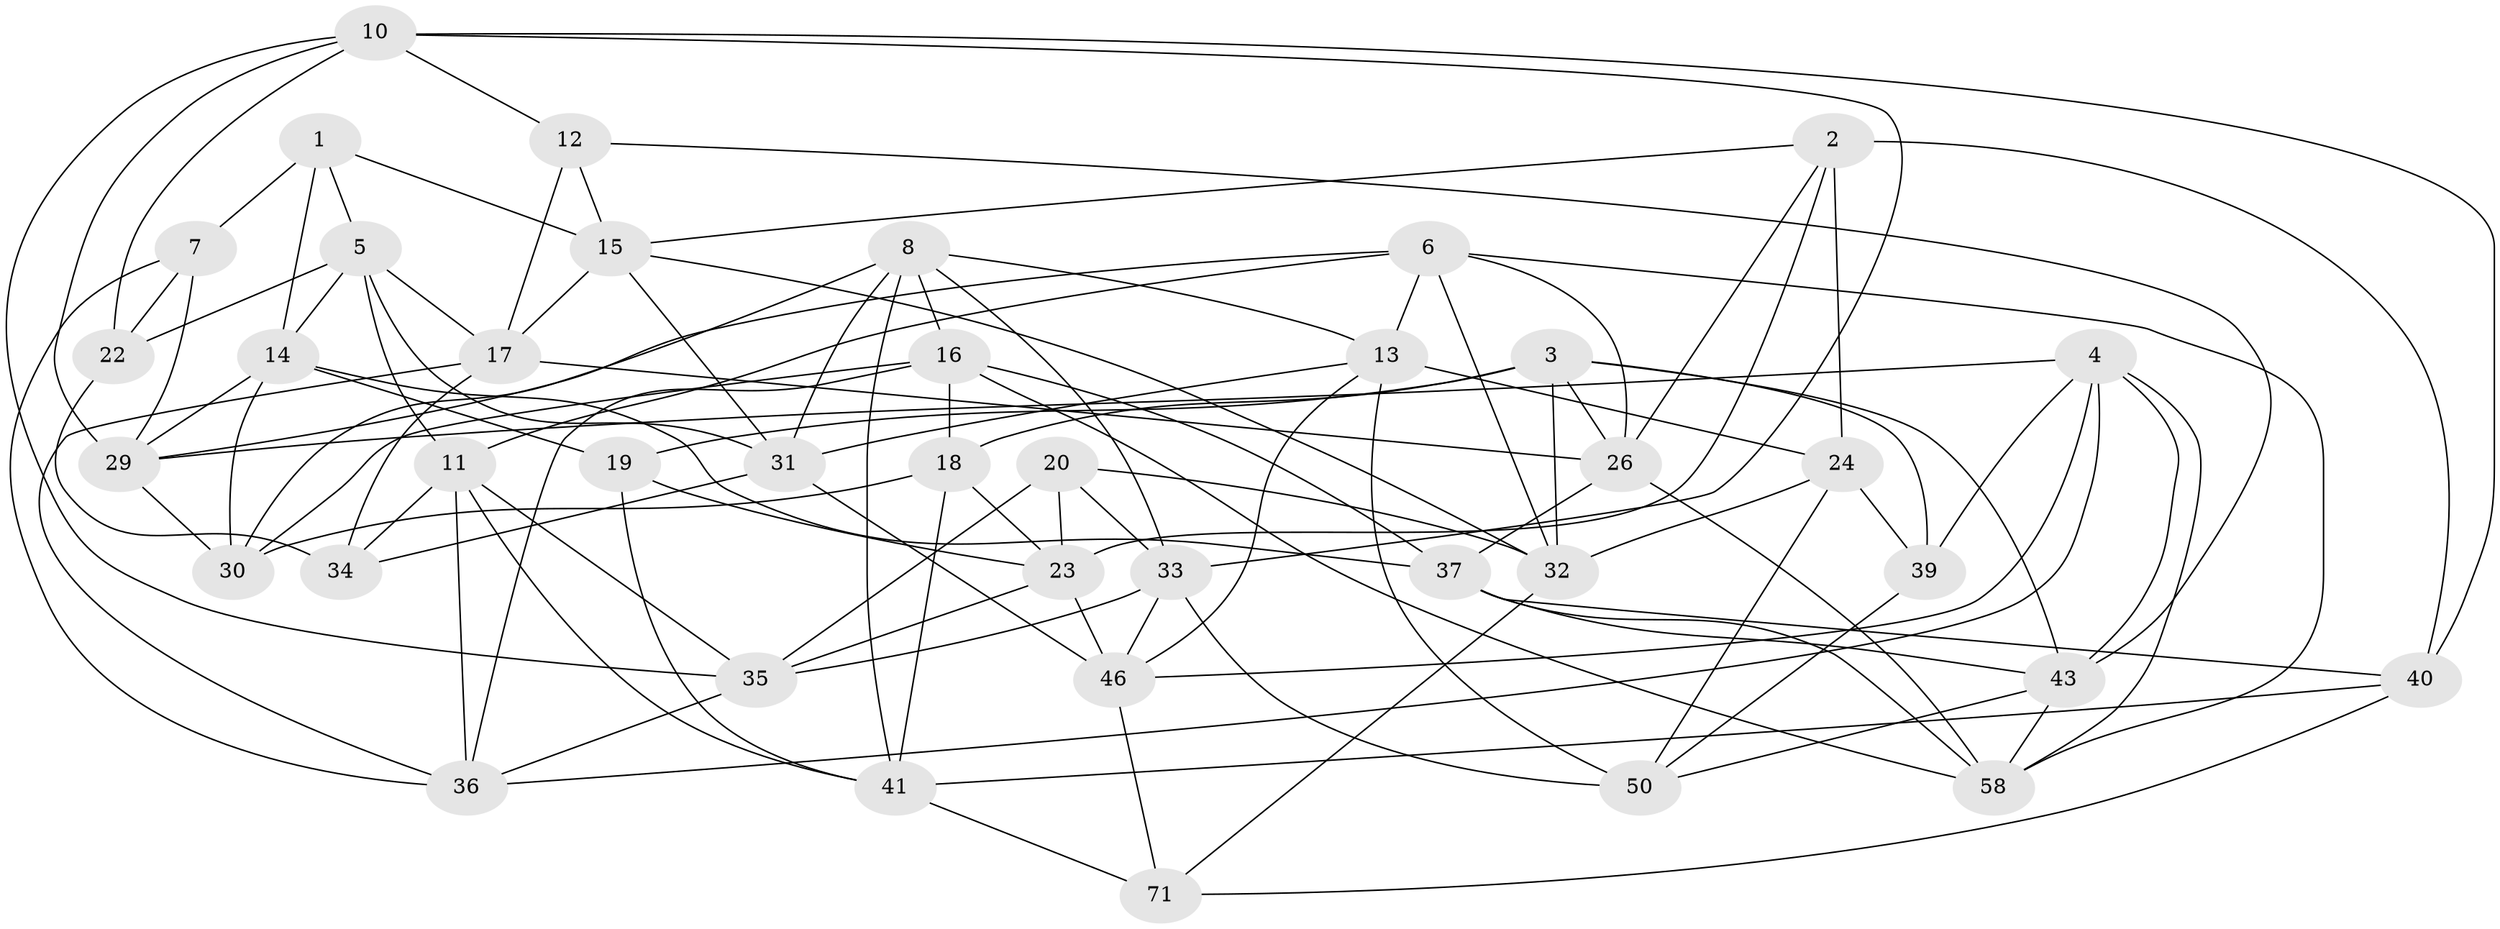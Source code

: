 // original degree distribution, {4: 1.0}
// Generated by graph-tools (version 1.1) at 2025/11/02/27/25 16:11:49]
// undirected, 40 vertices, 108 edges
graph export_dot {
graph [start="1"]
  node [color=gray90,style=filled];
  1;
  2 [super="+49"];
  3 [super="+27"];
  4 [super="+47"];
  5 [super="+64"];
  6 [super="+9"];
  7;
  8 [super="+60"];
  10 [super="+54"];
  11 [super="+48"];
  12;
  13 [super="+28"];
  14 [super="+21"];
  15 [super="+38"];
  16 [super="+45"];
  17 [super="+42"];
  18 [super="+55"];
  19;
  20;
  22;
  23 [super="+25"];
  24 [super="+52"];
  26 [super="+63"];
  29 [super="+59"];
  30 [super="+56"];
  31 [super="+62"];
  32 [super="+70"];
  33 [super="+57"];
  34;
  35 [super="+53"];
  36 [super="+51"];
  37 [super="+68"];
  39;
  40 [super="+67"];
  41 [super="+44"];
  43 [super="+69"];
  46 [super="+65"];
  50 [super="+61"];
  58 [super="+66"];
  71;
  1 -- 7;
  1 -- 5;
  1 -- 15;
  1 -- 14;
  2 -- 24;
  2 -- 15;
  2 -- 23;
  2 -- 40 [weight=2];
  2 -- 26;
  3 -- 39;
  3 -- 26;
  3 -- 43;
  3 -- 32;
  3 -- 19;
  3 -- 18;
  4 -- 29;
  4 -- 39;
  4 -- 43;
  4 -- 36;
  4 -- 46;
  4 -- 58;
  5 -- 22;
  5 -- 14;
  5 -- 31;
  5 -- 11;
  5 -- 17;
  6 -- 11;
  6 -- 58;
  6 -- 32;
  6 -- 13;
  6 -- 29;
  6 -- 26;
  7 -- 22;
  7 -- 29;
  7 -- 36;
  8 -- 33;
  8 -- 31;
  8 -- 13;
  8 -- 16;
  8 -- 30;
  8 -- 41;
  10 -- 22;
  10 -- 29;
  10 -- 40;
  10 -- 33;
  10 -- 12;
  10 -- 35;
  11 -- 36;
  11 -- 41;
  11 -- 34;
  11 -- 35;
  12 -- 17;
  12 -- 43;
  12 -- 15;
  13 -- 24;
  13 -- 31;
  13 -- 50;
  13 -- 46;
  14 -- 19;
  14 -- 29;
  14 -- 37;
  14 -- 30;
  15 -- 31;
  15 -- 17;
  15 -- 32;
  16 -- 37;
  16 -- 18;
  16 -- 36;
  16 -- 30;
  16 -- 58;
  17 -- 34;
  17 -- 36;
  17 -- 26;
  18 -- 30 [weight=2];
  18 -- 23;
  18 -- 41;
  19 -- 23;
  19 -- 41;
  20 -- 33;
  20 -- 32;
  20 -- 35;
  20 -- 23;
  22 -- 34;
  23 -- 46;
  23 -- 35;
  24 -- 32;
  24 -- 50 [weight=2];
  24 -- 39;
  26 -- 58;
  26 -- 37;
  29 -- 30;
  31 -- 34;
  31 -- 46;
  32 -- 71;
  33 -- 50;
  33 -- 46;
  33 -- 35;
  35 -- 36;
  37 -- 58;
  37 -- 43;
  37 -- 40;
  39 -- 50;
  40 -- 71;
  40 -- 41;
  41 -- 71;
  43 -- 50;
  43 -- 58;
  46 -- 71;
}
